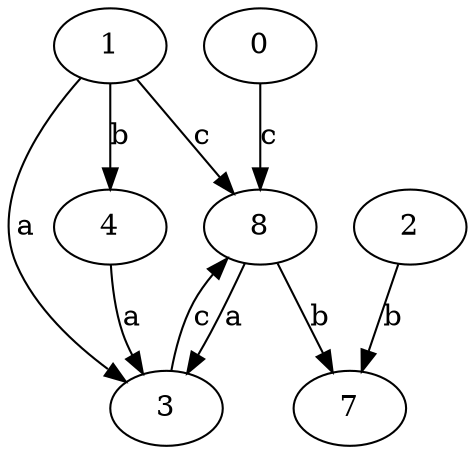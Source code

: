 strict digraph  {
0;
2;
3;
4;
7;
8;
1;
0 -> 8  [label=c];
2 -> 7  [label=b];
3 -> 8  [label=c];
4 -> 3  [label=a];
8 -> 3  [label=a];
8 -> 7  [label=b];
1 -> 3  [label=a];
1 -> 4  [label=b];
1 -> 8  [label=c];
}
